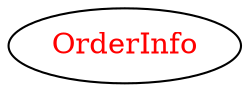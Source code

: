 digraph dependencyGraph {
 concentrate=true;
 ranksep="2.0";
 rankdir="LR"; 
 splines="ortho";
"OrderInfo" [fontcolor="red"];
}